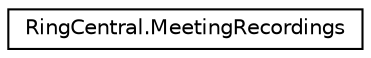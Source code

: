 digraph "Graphical Class Hierarchy"
{
 // LATEX_PDF_SIZE
  edge [fontname="Helvetica",fontsize="10",labelfontname="Helvetica",labelfontsize="10"];
  node [fontname="Helvetica",fontsize="10",shape=record];
  rankdir="LR";
  Node0 [label="RingCentral.MeetingRecordings",height=0.2,width=0.4,color="black", fillcolor="white", style="filled",URL="$classRingCentral_1_1MeetingRecordings.html",tooltip=" "];
}
